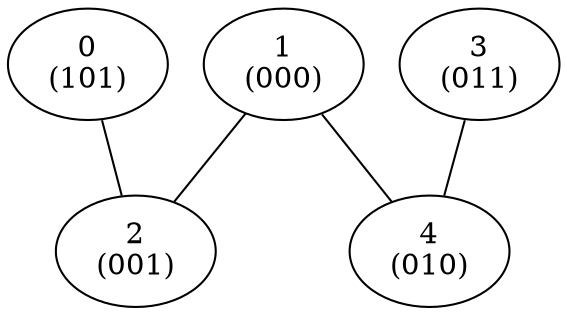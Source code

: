 graph fsm {
"0\n(101)"--"2\n(001)";
"1\n(000)"--"2\n(001)";
"1\n(000)"--"4\n(010)";
"3\n(011)"--"4\n(010)";
}